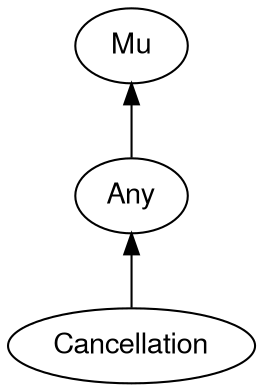 digraph "raku-type-graph" {
    rankdir=BT;
    splines=polyline;
    overlap=false;

    graph [truecolor=true bgcolor="#FFFFFF"];
    // Types
    "Cancellation" [color="#000000", fontcolor="#000000", href="/type/Cancellation", fontname="FreeSans"];
    "Mu" [color="#000000", fontcolor="#000000", href="/type/Mu", fontname="FreeSans"];
    "Any" [color="#000000", fontcolor="#000000", href="/type/Any", fontname="FreeSans"];

    // Superclasses
    "Cancellation" -> "Any" [color="#000000"];
    "Any" -> "Mu" [color="#000000"];

    // Roles
}
